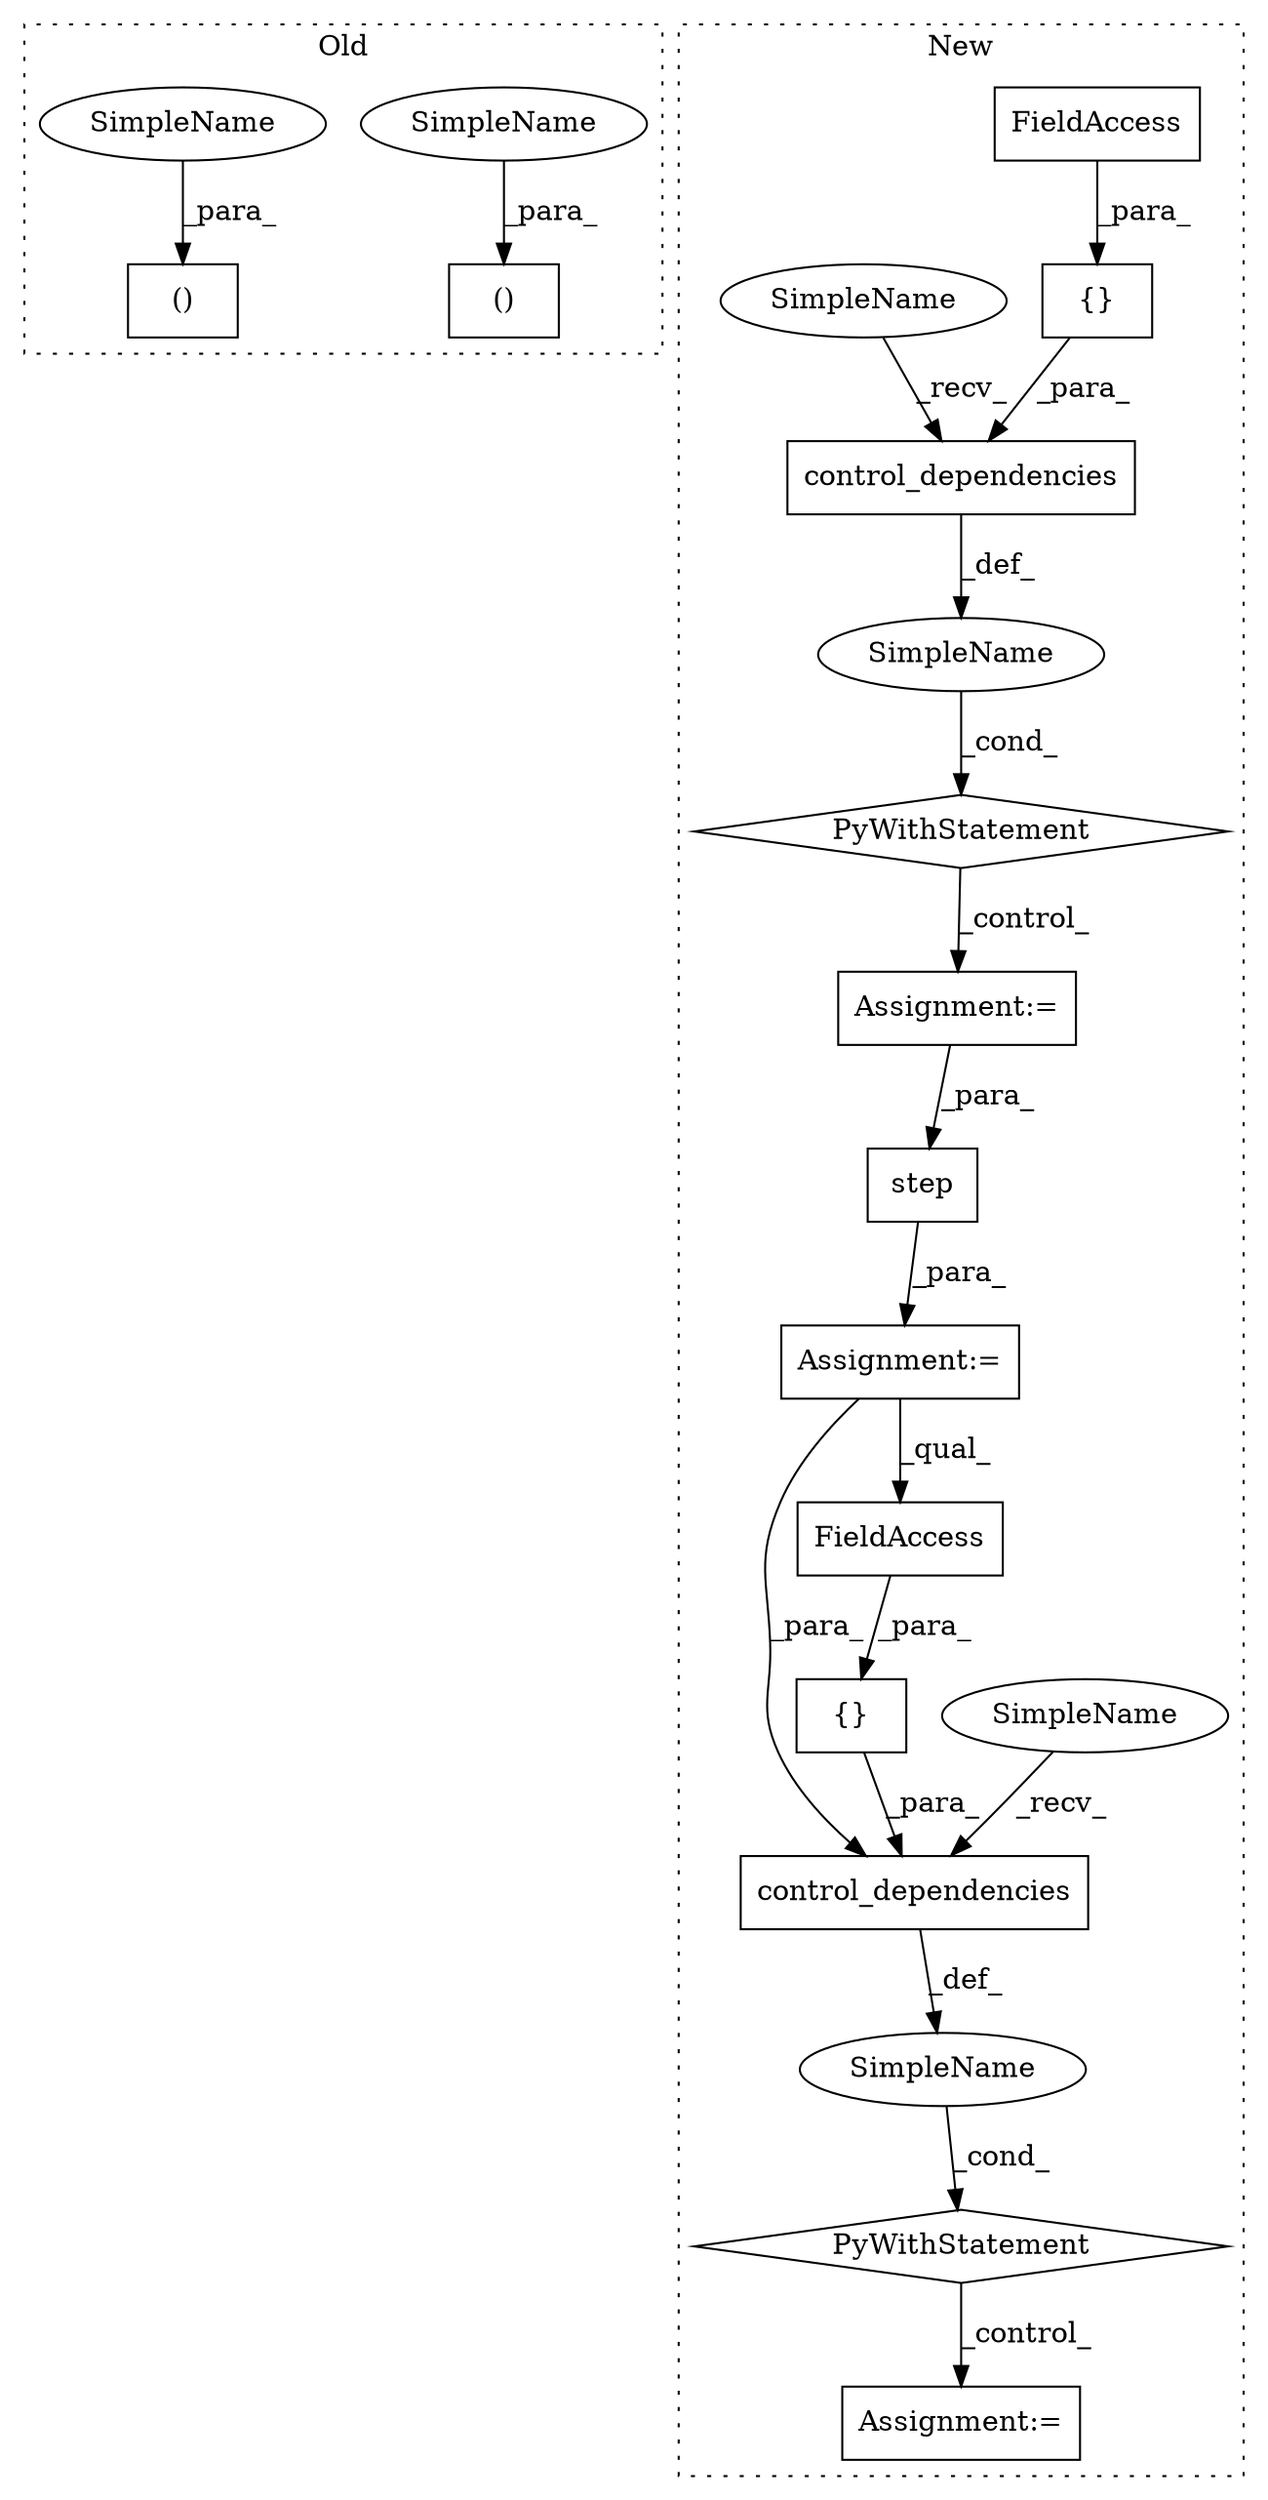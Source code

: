 digraph G {
subgraph cluster0 {
1 [label="()" a="106" s="10648" l="24" shape="box"];
4 [label="()" a="106" s="10523" l="24" shape="box"];
17 [label="SimpleName" a="42" s="10648" l="1" shape="ellipse"];
18 [label="SimpleName" a="42" s="10523" l="1" shape="ellipse"];
label = "Old";
style="dotted";
}
subgraph cluster1 {
2 [label="step" a="32" s="9979,9990" l="5,1" shape="box"];
3 [label="Assignment:=" a="7" s="9971" l="1" shape="box"];
5 [label="Assignment:=" a="7" s="9927" l="1" shape="box"];
6 [label="SimpleName" a="42" s="" l="" shape="ellipse"];
7 [label="PyWithStatement" a="104" s="9838,9911" l="10,2" shape="diamond"];
8 [label="{}" a="4" s="9889,9909" l="1,1" shape="box"];
9 [label="control_dependencies" a="32" s="9859,9910" l="21,1" shape="box"];
10 [label="FieldAccess" a="22" s="9890" l="19" shape="box"];
11 [label="{}" a="4" s="10048,10068" l="1,1" shape="box"];
12 [label="control_dependencies" a="32" s="10018,10069" l="21,1" shape="box"];
13 [label="PyWithStatement" a="104" s="9997,10070" l="10,2" shape="diamond"];
14 [label="FieldAccess" a="22" s="10049" l="19" shape="box"];
15 [label="SimpleName" a="42" s="" l="" shape="ellipse"];
16 [label="Assignment:=" a="7" s="10086" l="1" shape="box"];
19 [label="SimpleName" a="42" s="10007" l="10" shape="ellipse"];
20 [label="SimpleName" a="42" s="9848" l="10" shape="ellipse"];
label = "New";
style="dotted";
}
2 -> 3 [label="_para_"];
3 -> 14 [label="_qual_"];
3 -> 12 [label="_para_"];
5 -> 2 [label="_para_"];
6 -> 7 [label="_cond_"];
7 -> 5 [label="_control_"];
8 -> 9 [label="_para_"];
9 -> 6 [label="_def_"];
10 -> 8 [label="_para_"];
11 -> 12 [label="_para_"];
12 -> 15 [label="_def_"];
13 -> 16 [label="_control_"];
14 -> 11 [label="_para_"];
15 -> 13 [label="_cond_"];
17 -> 1 [label="_para_"];
18 -> 4 [label="_para_"];
19 -> 12 [label="_recv_"];
20 -> 9 [label="_recv_"];
}